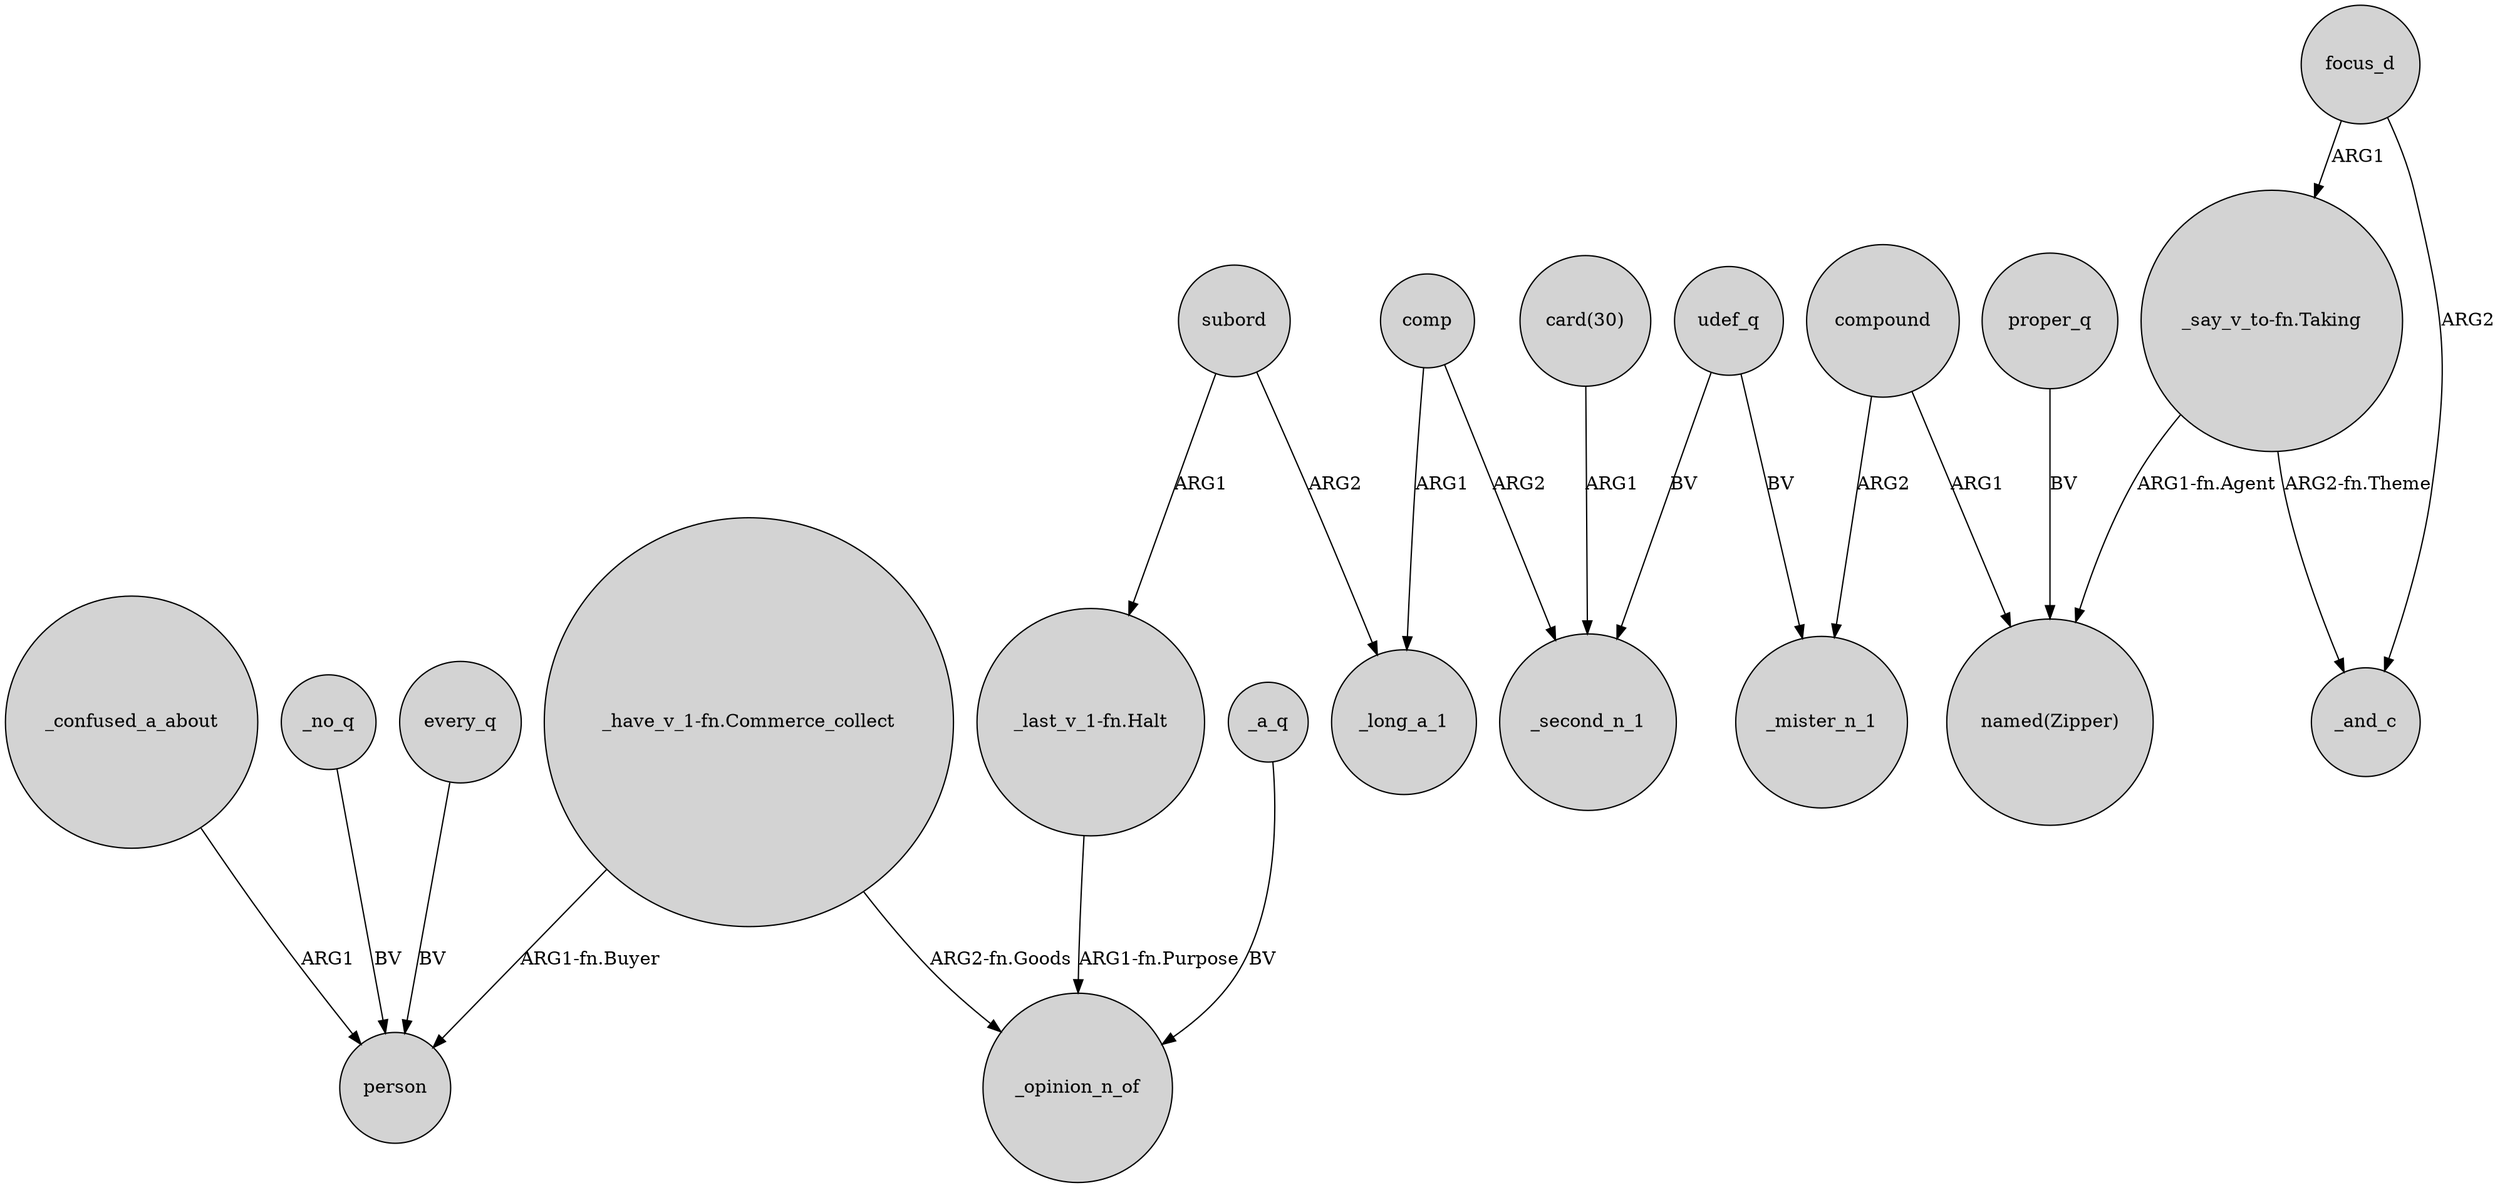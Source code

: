 digraph {
	node [shape=circle style=filled]
	"_have_v_1-fn.Commerce_collect" -> person [label="ARG1-fn.Buyer"]
	"_last_v_1-fn.Halt" -> _opinion_n_of [label="ARG1-fn.Purpose"]
	every_q -> person [label=BV]
	compound -> _mister_n_1 [label=ARG2]
	"_have_v_1-fn.Commerce_collect" -> _opinion_n_of [label="ARG2-fn.Goods"]
	focus_d -> "_say_v_to-fn.Taking" [label=ARG1]
	"_say_v_to-fn.Taking" -> _and_c [label="ARG2-fn.Theme"]
	udef_q -> _second_n_1 [label=BV]
	subord -> "_last_v_1-fn.Halt" [label=ARG1]
	udef_q -> _mister_n_1 [label=BV]
	comp -> _second_n_1 [label=ARG2]
	comp -> _long_a_1 [label=ARG1]
	_a_q -> _opinion_n_of [label=BV]
	proper_q -> "named(Zipper)" [label=BV]
	_confused_a_about -> person [label=ARG1]
	_no_q -> person [label=BV]
	compound -> "named(Zipper)" [label=ARG1]
	"card(30)" -> _second_n_1 [label=ARG1]
	"_say_v_to-fn.Taking" -> "named(Zipper)" [label="ARG1-fn.Agent"]
	subord -> _long_a_1 [label=ARG2]
	focus_d -> _and_c [label=ARG2]
}
